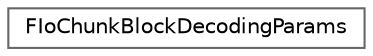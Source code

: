 digraph "Graphical Class Hierarchy"
{
 // INTERACTIVE_SVG=YES
 // LATEX_PDF_SIZE
  bgcolor="transparent";
  edge [fontname=Helvetica,fontsize=10,labelfontname=Helvetica,labelfontsize=10];
  node [fontname=Helvetica,fontsize=10,shape=box,height=0.2,width=0.4];
  rankdir="LR";
  Node0 [id="Node000000",label="FIoChunkBlockDecodingParams",height=0.2,width=0.4,color="grey40", fillcolor="white", style="filled",URL="$dd/d14/structFIoChunkBlockDecodingParams.html",tooltip="Parameters for decoding a single I/O store chunk block."];
}
